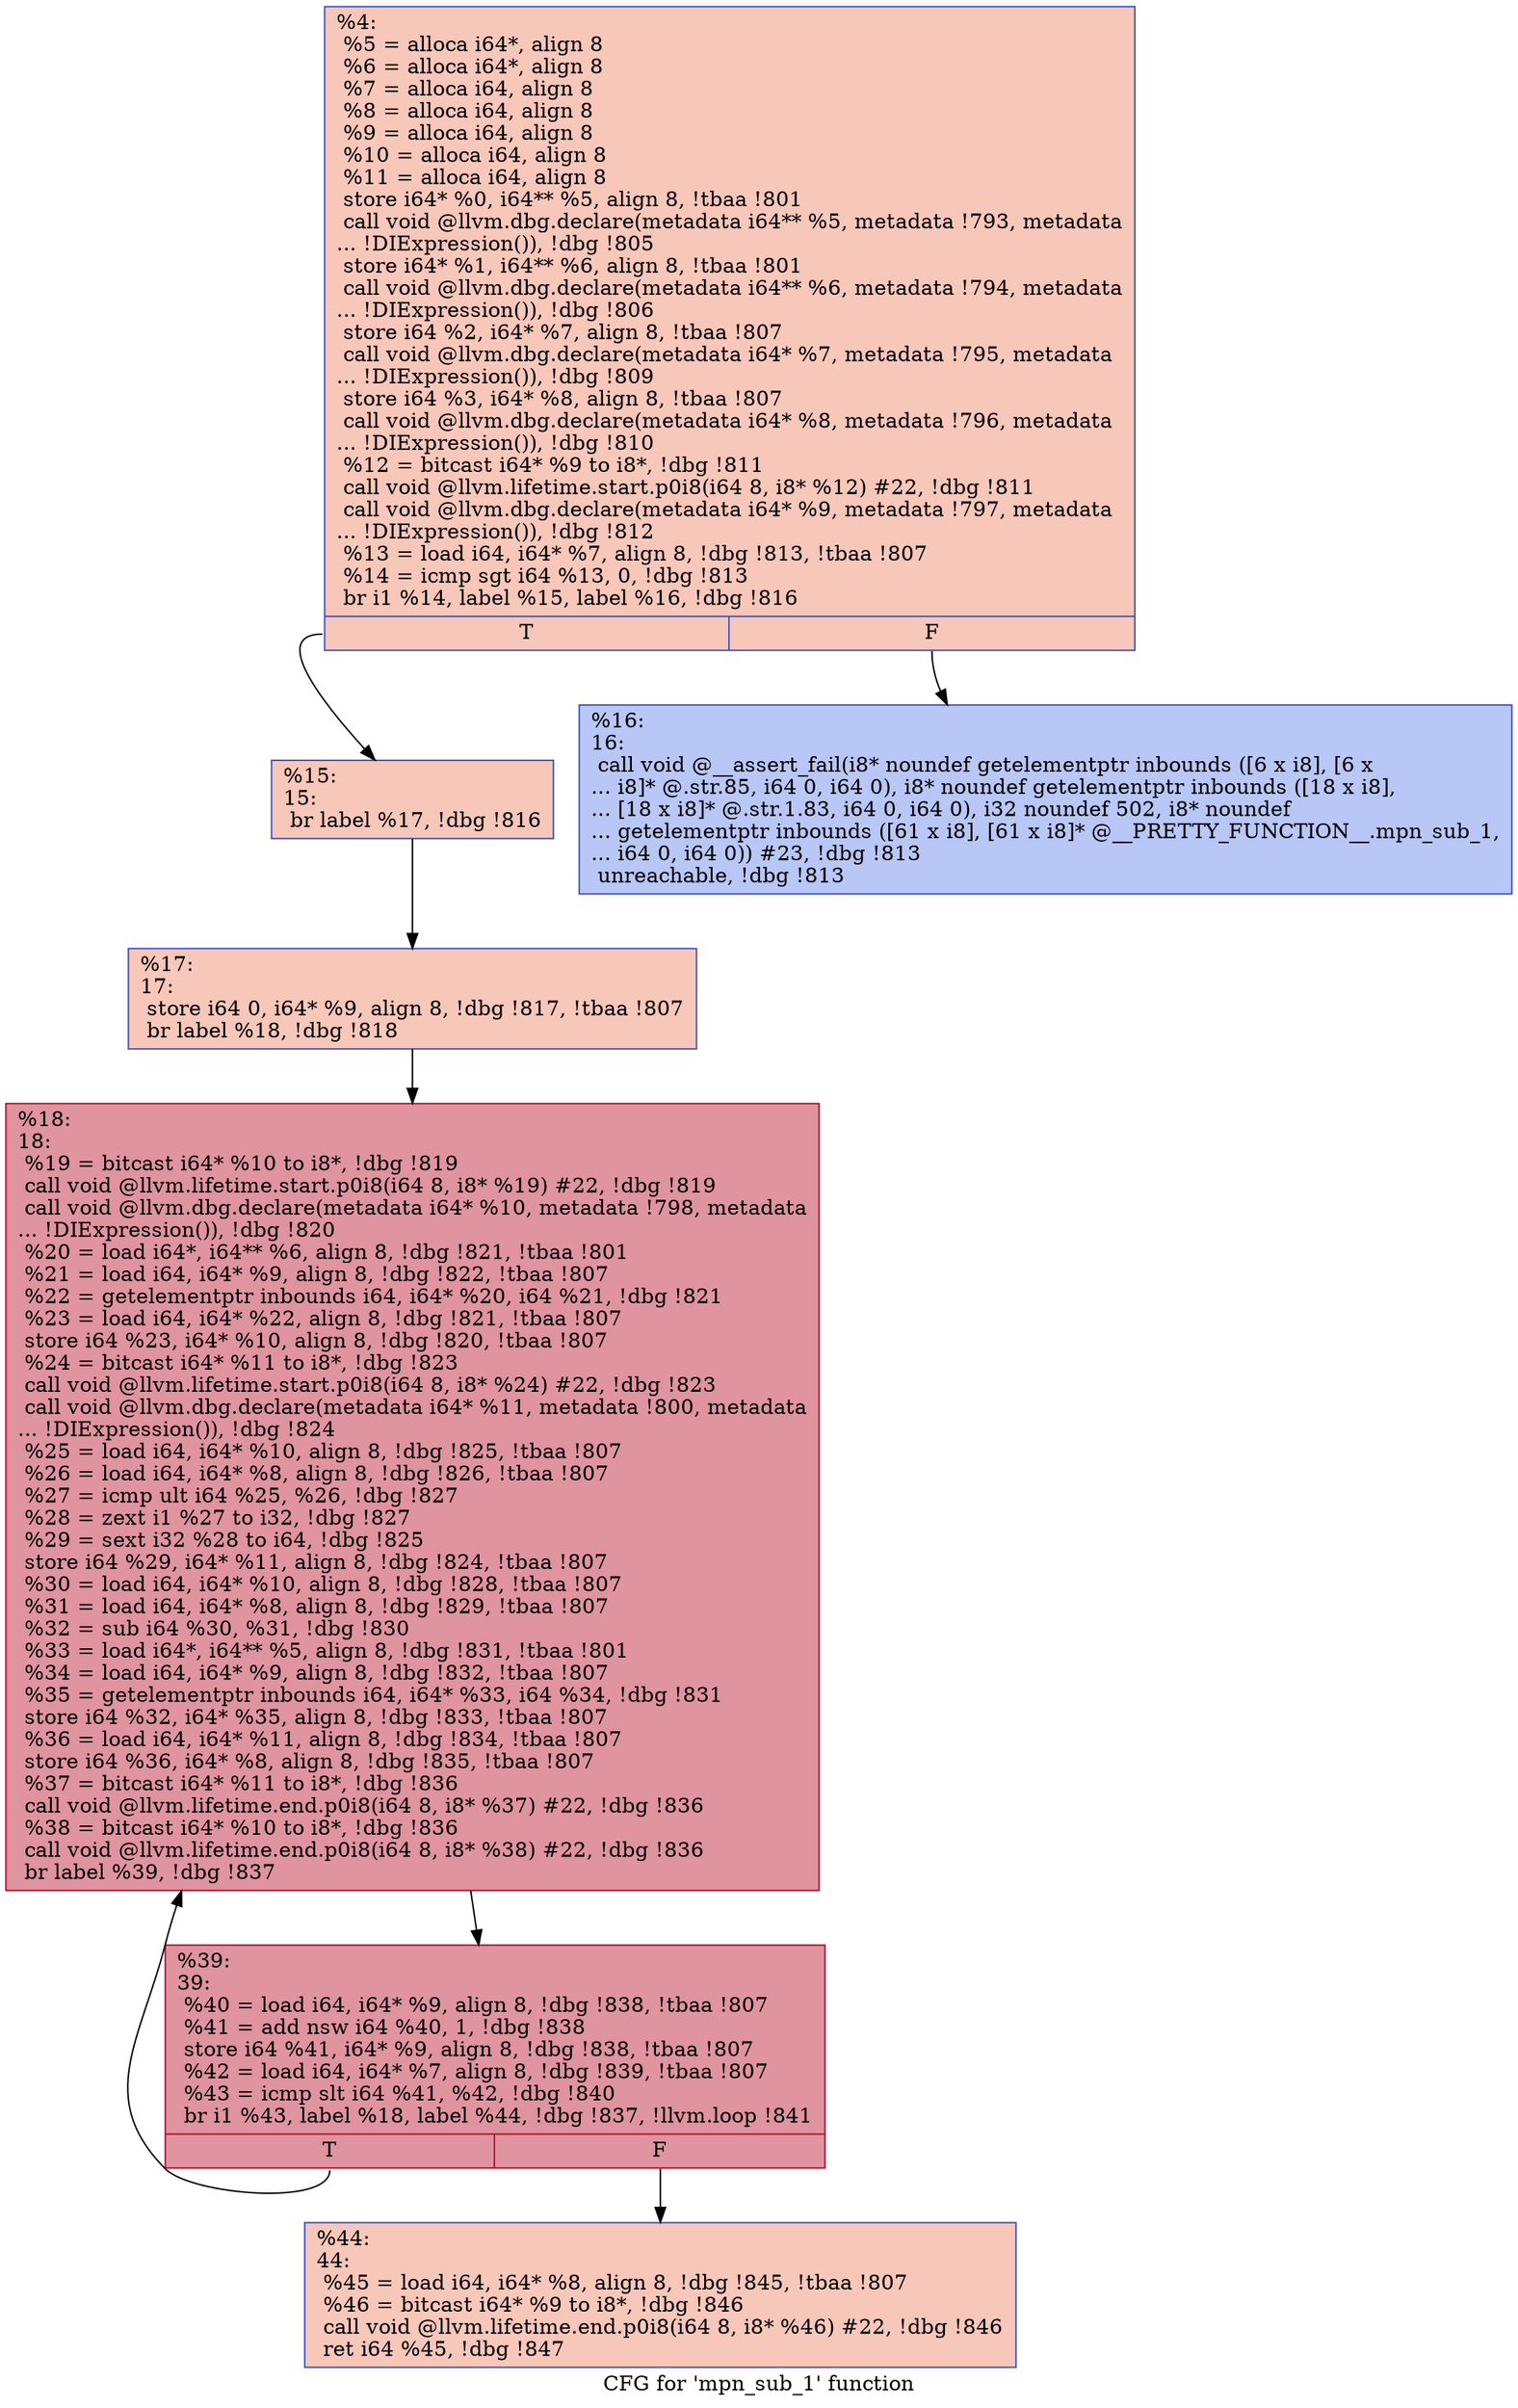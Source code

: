 digraph "CFG for 'mpn_sub_1' function" {
	label="CFG for 'mpn_sub_1' function";

	Node0x257e4e0 [shape=record,color="#3d50c3ff", style=filled, fillcolor="#ec7f6370",label="{%4:\l  %5 = alloca i64*, align 8\l  %6 = alloca i64*, align 8\l  %7 = alloca i64, align 8\l  %8 = alloca i64, align 8\l  %9 = alloca i64, align 8\l  %10 = alloca i64, align 8\l  %11 = alloca i64, align 8\l  store i64* %0, i64** %5, align 8, !tbaa !801\l  call void @llvm.dbg.declare(metadata i64** %5, metadata !793, metadata\l... !DIExpression()), !dbg !805\l  store i64* %1, i64** %6, align 8, !tbaa !801\l  call void @llvm.dbg.declare(metadata i64** %6, metadata !794, metadata\l... !DIExpression()), !dbg !806\l  store i64 %2, i64* %7, align 8, !tbaa !807\l  call void @llvm.dbg.declare(metadata i64* %7, metadata !795, metadata\l... !DIExpression()), !dbg !809\l  store i64 %3, i64* %8, align 8, !tbaa !807\l  call void @llvm.dbg.declare(metadata i64* %8, metadata !796, metadata\l... !DIExpression()), !dbg !810\l  %12 = bitcast i64* %9 to i8*, !dbg !811\l  call void @llvm.lifetime.start.p0i8(i64 8, i8* %12) #22, !dbg !811\l  call void @llvm.dbg.declare(metadata i64* %9, metadata !797, metadata\l... !DIExpression()), !dbg !812\l  %13 = load i64, i64* %7, align 8, !dbg !813, !tbaa !807\l  %14 = icmp sgt i64 %13, 0, !dbg !813\l  br i1 %14, label %15, label %16, !dbg !816\l|{<s0>T|<s1>F}}"];
	Node0x257e4e0:s0 -> Node0x257e530;
	Node0x257e4e0:s1 -> Node0x257e580;
	Node0x257e530 [shape=record,color="#3d50c3ff", style=filled, fillcolor="#ec7f6370",label="{%15:\l15:                                               \l  br label %17, !dbg !816\l}"];
	Node0x257e530 -> Node0x257e5d0;
	Node0x257e580 [shape=record,color="#3d50c3ff", style=filled, fillcolor="#5f7fe870",label="{%16:\l16:                                               \l  call void @__assert_fail(i8* noundef getelementptr inbounds ([6 x i8], [6 x\l... i8]* @.str.85, i64 0, i64 0), i8* noundef getelementptr inbounds ([18 x i8],\l... [18 x i8]* @.str.1.83, i64 0, i64 0), i32 noundef 502, i8* noundef\l... getelementptr inbounds ([61 x i8], [61 x i8]* @__PRETTY_FUNCTION__.mpn_sub_1,\l... i64 0, i64 0)) #23, !dbg !813\l  unreachable, !dbg !813\l}"];
	Node0x257e5d0 [shape=record,color="#3d50c3ff", style=filled, fillcolor="#ec7f6370",label="{%17:\l17:                                               \l  store i64 0, i64* %9, align 8, !dbg !817, !tbaa !807\l  br label %18, !dbg !818\l}"];
	Node0x257e5d0 -> Node0x257e620;
	Node0x257e620 [shape=record,color="#b70d28ff", style=filled, fillcolor="#b70d2870",label="{%18:\l18:                                               \l  %19 = bitcast i64* %10 to i8*, !dbg !819\l  call void @llvm.lifetime.start.p0i8(i64 8, i8* %19) #22, !dbg !819\l  call void @llvm.dbg.declare(metadata i64* %10, metadata !798, metadata\l... !DIExpression()), !dbg !820\l  %20 = load i64*, i64** %6, align 8, !dbg !821, !tbaa !801\l  %21 = load i64, i64* %9, align 8, !dbg !822, !tbaa !807\l  %22 = getelementptr inbounds i64, i64* %20, i64 %21, !dbg !821\l  %23 = load i64, i64* %22, align 8, !dbg !821, !tbaa !807\l  store i64 %23, i64* %10, align 8, !dbg !820, !tbaa !807\l  %24 = bitcast i64* %11 to i8*, !dbg !823\l  call void @llvm.lifetime.start.p0i8(i64 8, i8* %24) #22, !dbg !823\l  call void @llvm.dbg.declare(metadata i64* %11, metadata !800, metadata\l... !DIExpression()), !dbg !824\l  %25 = load i64, i64* %10, align 8, !dbg !825, !tbaa !807\l  %26 = load i64, i64* %8, align 8, !dbg !826, !tbaa !807\l  %27 = icmp ult i64 %25, %26, !dbg !827\l  %28 = zext i1 %27 to i32, !dbg !827\l  %29 = sext i32 %28 to i64, !dbg !825\l  store i64 %29, i64* %11, align 8, !dbg !824, !tbaa !807\l  %30 = load i64, i64* %10, align 8, !dbg !828, !tbaa !807\l  %31 = load i64, i64* %8, align 8, !dbg !829, !tbaa !807\l  %32 = sub i64 %30, %31, !dbg !830\l  %33 = load i64*, i64** %5, align 8, !dbg !831, !tbaa !801\l  %34 = load i64, i64* %9, align 8, !dbg !832, !tbaa !807\l  %35 = getelementptr inbounds i64, i64* %33, i64 %34, !dbg !831\l  store i64 %32, i64* %35, align 8, !dbg !833, !tbaa !807\l  %36 = load i64, i64* %11, align 8, !dbg !834, !tbaa !807\l  store i64 %36, i64* %8, align 8, !dbg !835, !tbaa !807\l  %37 = bitcast i64* %11 to i8*, !dbg !836\l  call void @llvm.lifetime.end.p0i8(i64 8, i8* %37) #22, !dbg !836\l  %38 = bitcast i64* %10 to i8*, !dbg !836\l  call void @llvm.lifetime.end.p0i8(i64 8, i8* %38) #22, !dbg !836\l  br label %39, !dbg !837\l}"];
	Node0x257e620 -> Node0x257e670;
	Node0x257e670 [shape=record,color="#b70d28ff", style=filled, fillcolor="#b70d2870",label="{%39:\l39:                                               \l  %40 = load i64, i64* %9, align 8, !dbg !838, !tbaa !807\l  %41 = add nsw i64 %40, 1, !dbg !838\l  store i64 %41, i64* %9, align 8, !dbg !838, !tbaa !807\l  %42 = load i64, i64* %7, align 8, !dbg !839, !tbaa !807\l  %43 = icmp slt i64 %41, %42, !dbg !840\l  br i1 %43, label %18, label %44, !dbg !837, !llvm.loop !841\l|{<s0>T|<s1>F}}"];
	Node0x257e670:s0 -> Node0x257e620;
	Node0x257e670:s1 -> Node0x257e6c0;
	Node0x257e6c0 [shape=record,color="#3d50c3ff", style=filled, fillcolor="#ec7f6370",label="{%44:\l44:                                               \l  %45 = load i64, i64* %8, align 8, !dbg !845, !tbaa !807\l  %46 = bitcast i64* %9 to i8*, !dbg !846\l  call void @llvm.lifetime.end.p0i8(i64 8, i8* %46) #22, !dbg !846\l  ret i64 %45, !dbg !847\l}"];
}
